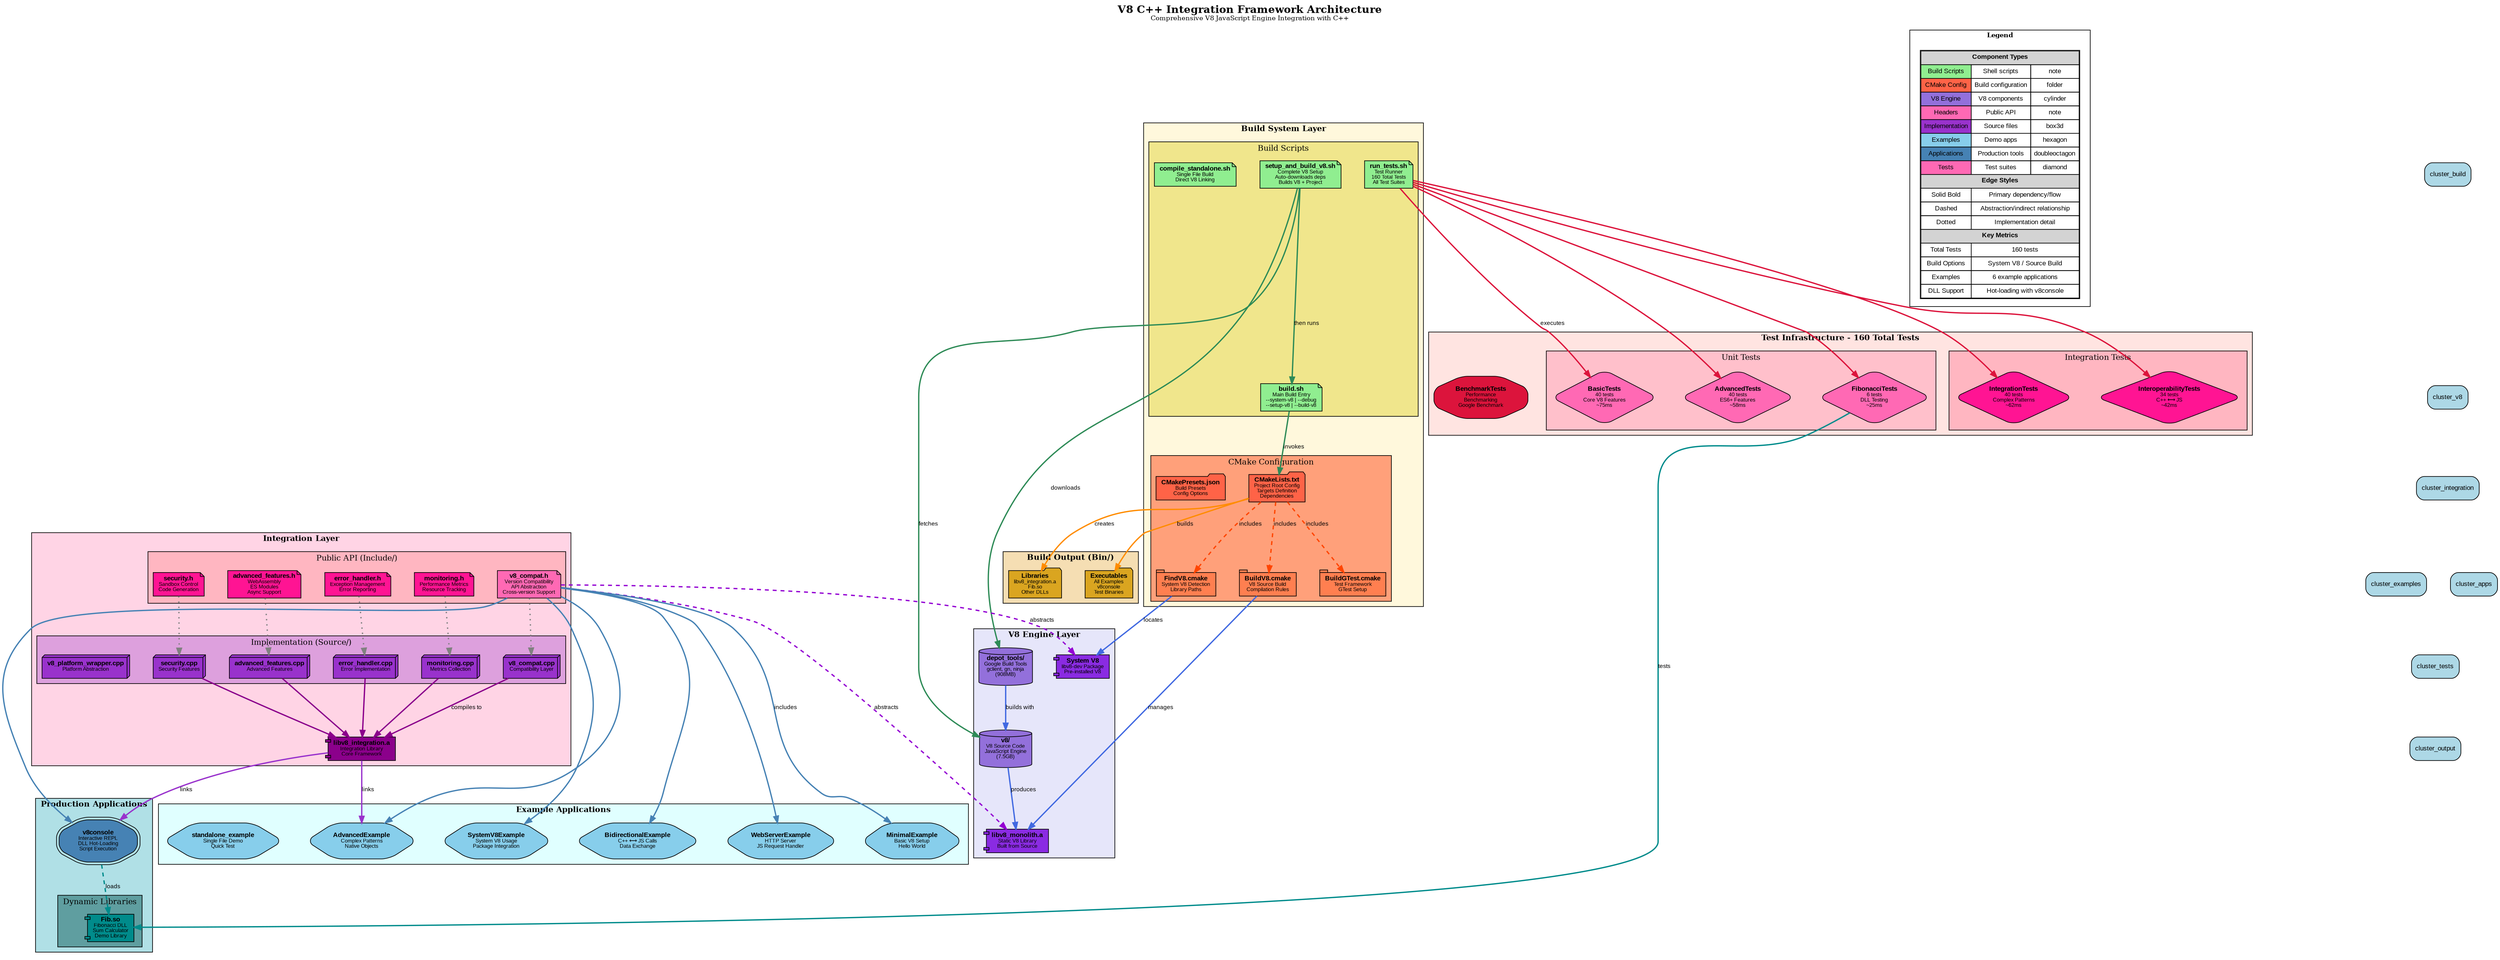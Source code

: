 digraph V8CppIntegrationArchitecture {
    // Graph settings
    rankdir=TB;
    node [shape=box, style="rounded,filled", fontname="Arial", fontsize=10];
    edge [fontname="Arial", fontsize=9];
    compound=true;
    nodesep=0.5;
    ranksep=0.8;
    
    // Color scheme
    node [fillcolor=lightblue];
    
    // Title
    labelloc="t";
    label=<<B>V8 C++ Integration Framework Architecture</B><BR/><FONT POINT-SIZE="10">Comprehensive V8 JavaScript Engine Integration with C++</FONT>>;
    fontsize=16;
    
    // ========== Build System Layer ==========
    subgraph cluster_build {
        label=<<B>Build System Layer</B>>;
        style=filled;
        fillcolor="#fff8dc";
        fontsize=12;
        
        subgraph cluster_scripts {
            label="Build Scripts";
            style=filled;
            fillcolor="#f0e68c";
            
            node [fillcolor="#90ee90", shape=note];
            "build.sh" [label=<<B>build.sh</B><BR/><FONT POINT-SIZE="8">Main Build Entry<BR/>--system-v8 | --debug<BR/>--setup-v8 | --build-v8</FONT>>];
            "setup_and_build_v8.sh" [label=<<B>setup_and_build_v8.sh</B><BR/><FONT POINT-SIZE="8">Complete V8 Setup<BR/>Auto-downloads deps<BR/>Builds V8 + Project</FONT>>];
            "run_tests.sh" [label=<<B>run_tests.sh</B><BR/><FONT POINT-SIZE="8">Test Runner<BR/>160 Total Tests<BR/>All Test Suites</FONT>>];
            "compile_standalone.sh" [label=<<B>compile_standalone.sh</B><BR/><FONT POINT-SIZE="8">Single File Build<BR/>Direct V8 Linking</FONT>>];
        }
        
        subgraph cluster_cmake {
            label="CMake Configuration";
            style=filled;
            fillcolor="#ffa07a";
            
            node [fillcolor="#ff6347", shape=folder];
            "CMakeLists.txt" [label=<<B>CMakeLists.txt</B><BR/><FONT POINT-SIZE="8">Project Root Config<BR/>Targets Definition<BR/>Dependencies</FONT>>];
            "CMakePresets.json" [label=<<B>CMakePresets.json</B><BR/><FONT POINT-SIZE="8">Build Presets<BR/>Config Options</FONT>>];
            
            node [fillcolor="#ff7f50", shape=tab];
            "FindV8.cmake" [label=<<B>FindV8.cmake</B><BR/><FONT POINT-SIZE="8">System V8 Detection<BR/>Library Paths</FONT>>];
            "BuildV8.cmake" [label=<<B>BuildV8.cmake</B><BR/><FONT POINT-SIZE="8">V8 Source Build<BR/>Compilation Rules</FONT>>];
            "BuildGTest.cmake" [label=<<B>BuildGTest.cmake</B><BR/><FONT POINT-SIZE="8">Test Framework<BR/>GTest Setup</FONT>>];
        }
    }
    
    // ========== V8 Engine Layer ==========
    subgraph cluster_v8 {
        label=<<B>V8 Engine Layer</B>>;
        style=filled;
        fillcolor="#e6e6fa";
        fontsize=12;
        
        node [fillcolor="#9370db", shape=cylinder];
        "depot_tools" [label=<<B>depot_tools/</B><BR/><FONT POINT-SIZE="8">Google Build Tools<BR/>gclient, gn, ninja<BR/>(908MB)</FONT>>];
        "v8_source" [label=<<B>v8/</B><BR/><FONT POINT-SIZE="8">V8 Source Code<BR/>JavaScript Engine<BR/>(7.5GB)</FONT>>];
        
        node [fillcolor="#8a2be2", shape=component];
        "libv8_monolith" [label=<<B>libv8_monolith.a</B><BR/><FONT POINT-SIZE="8">Static V8 Library<BR/>Built from Source</FONT>>];
        "system_v8" [label=<<B>System V8</B><BR/><FONT POINT-SIZE="8">libv8-dev Package<BR/>Pre-installed V8</FONT>>];
    }
    
    // ========== Integration Layer ==========
    subgraph cluster_integration {
        label=<<B>Integration Layer</B>>;
        style=filled;
        fillcolor="#ffd4e5";
        fontsize=12;
        
        subgraph cluster_headers {
            label="Public API (Include/)";
            style=filled;
            fillcolor="#ffb6c1";
            
            node [fillcolor="#ff69b4", shape=note];
            "v8_compat.h" [label=<<B>v8_compat.h</B><BR/><FONT POINT-SIZE="8">Version Compatibility<BR/>API Abstraction<BR/>Cross-version Support</FONT>>];
            
            node [fillcolor="#ff1493", shape=note];
            "error_handler.h" [label=<<B>error_handler.h</B><BR/><FONT POINT-SIZE="8">Exception Management<BR/>Error Reporting</FONT>>];
            "monitoring.h" [label=<<B>monitoring.h</B><BR/><FONT POINT-SIZE="8">Performance Metrics<BR/>Resource Tracking</FONT>>];
            "security.h" [label=<<B>security.h</B><BR/><FONT POINT-SIZE="8">Sandbox Control<BR/>Code Generation</FONT>>];
            "advanced_features.h" [label=<<B>advanced_features.h</B><BR/><FONT POINT-SIZE="8">WebAssembly<BR/>ES Modules<BR/>Async Support</FONT>>];
        }
        
        subgraph cluster_impl {
            label="Implementation (Source/)";
            style=filled;
            fillcolor="#dda0dd";
            
            node [fillcolor="#9932cc", shape=box3d];
            "v8_compat.cpp" [label=<<B>v8_compat.cpp</B><BR/><FONT POINT-SIZE="8">Compatibility Layer</FONT>>];
            "error_handler.cpp" [label=<<B>error_handler.cpp</B><BR/><FONT POINT-SIZE="8">Error Implementation</FONT>>];
            "monitoring.cpp" [label=<<B>monitoring.cpp</B><BR/><FONT POINT-SIZE="8">Metrics Collection</FONT>>];
            "security.cpp" [label=<<B>security.cpp</B><BR/><FONT POINT-SIZE="8">Security Features</FONT>>];
            "advanced_features.cpp" [label=<<B>advanced_features.cpp</B><BR/><FONT POINT-SIZE="8">Advanced Features</FONT>>];
            "v8_platform_wrapper.cpp" [label=<<B>v8_platform_wrapper.cpp</B><BR/><FONT POINT-SIZE="8">Platform Abstraction</FONT>>];
        }
        
        node [fillcolor="#8b008b", shape=component];
        "libv8_integration.a" [label=<<B>libv8_integration.a</B><BR/><FONT POINT-SIZE="8">Integration Library<BR/>Core Framework</FONT>>];
    }
    
    // ========== Examples Layer ==========
    subgraph cluster_examples {
        label=<<B>Example Applications</B>>;
        style=filled;
        fillcolor="#e0ffff";
        fontsize=12;
        
        node [fillcolor="#87ceeb", shape=hexagon];
        "MinimalExample" [label=<<B>MinimalExample</B><BR/><FONT POINT-SIZE="8">Basic V8 Setup<BR/>Hello World</FONT>>];
        "SystemV8Example" [label=<<B>SystemV8Example</B><BR/><FONT POINT-SIZE="8">System V8 Usage<BR/>Package Integration</FONT>>];
        "BidirectionalExample" [label=<<B>BidirectionalExample</B><BR/><FONT POINT-SIZE="8">C++ ⟷ JS Calls<BR/>Data Exchange</FONT>>];
        "AdvancedExample" [label=<<B>AdvancedExample</B><BR/><FONT POINT-SIZE="8">Complex Patterns<BR/>Native Objects</FONT>>];
        "WebServerExample" [label=<<B>WebServerExample</B><BR/><FONT POINT-SIZE="8">HTTP Server<BR/>JS Request Handler</FONT>>];
        "standalone_example" [label=<<B>standalone_example</B><BR/><FONT POINT-SIZE="8">Single File Demo<BR/>Quick Test</FONT>>];
    }
    
    // ========== Applications Layer ==========
    subgraph cluster_apps {
        label=<<B>Production Applications</B>>;
        style=filled;
        fillcolor="#b0e0e6";
        fontsize=12;
        
        node [fillcolor="#4682b4", shape=doubleoctagon];
        "v8console" [label=<<B>v8console</B><BR/><FONT POINT-SIZE="8">Interactive REPL<BR/>DLL Hot-Loading<BR/>Script Execution</FONT>>];
        
        subgraph cluster_dlls {
            label="Dynamic Libraries";
            style=filled;
            fillcolor="#5f9ea0";
            
            node [fillcolor="#008b8b", shape=component];
            "Fib.so" [label=<<B>Fib.so</B><BR/><FONT POINT-SIZE="8">Fibonacci DLL<BR/>Sum Calculator<BR/>Demo Library</FONT>>];
        }
    }
    
    // ========== Test Layer ==========
    subgraph cluster_tests {
        label=<<B>Test Infrastructure - 160 Total Tests</B>>;
        style=filled;
        fillcolor="#ffe4e1";
        fontsize=12;
        
        subgraph cluster_unit {
            label="Unit Tests";
            style=filled;
            fillcolor="#ffc0cb";
            
            node [fillcolor="#ff69b4", shape=diamond];
            "BasicTests" [label=<<B>BasicTests</B><BR/><FONT POINT-SIZE="8">40 tests<BR/>Core V8 Features<BR/>~75ms</FONT>>];
            "AdvancedTests" [label=<<B>AdvancedTests</B><BR/><FONT POINT-SIZE="8">40 tests<BR/>ES6+ Features<BR/>~58ms</FONT>>];
            "FibonacciTests" [label=<<B>FibonacciTests</B><BR/><FONT POINT-SIZE="8">6 tests<BR/>DLL Testing<BR/>~25ms</FONT>>];
        }
        
        subgraph cluster_integration_tests {
            label="Integration Tests";
            style=filled;
            fillcolor="#ffb6c1";
            
            node [fillcolor="#ff1493", shape=diamond];
            "IntegrationTests" [label=<<B>IntegrationTests</B><BR/><FONT POINT-SIZE="8">40 tests<BR/>Complex Patterns<BR/>~62ms</FONT>>];
            "InteroperabilityTests" [label=<<B>InteroperabilityTests</B><BR/><FONT POINT-SIZE="8">34 tests<BR/>C++ ⟷ JS<BR/>~42ms</FONT>>];
        }
        
        node [fillcolor="#dc143c", shape=octagon];
        "BenchmarkTests" [label=<<B>BenchmarkTests</B><BR/><FONT POINT-SIZE="8">Performance<BR/>Benchmarking<BR/>Google Benchmark</FONT>>];
    }
    
    // ========== Output Layer ==========
    subgraph cluster_output {
        label=<<B>Build Output (Bin/)</B>>;
        style=filled;
        fillcolor="#f5deb3";
        fontsize=12;
        
        node [fillcolor="#daa520", shape=folder];
        "executables" [label=<<B>Executables</B><BR/><FONT POINT-SIZE="8">All Examples<BR/>v8console<BR/>Test Binaries</FONT>>];
        "libraries" [label=<<B>Libraries</B><BR/><FONT POINT-SIZE="8">libv8_integration.a<BR/>Fib.so<BR/>Other DLLs</FONT>>];
    }
    
    // ========== Connections ==========
    
    // Build flow
    edge [color="#2e8b57", style=bold, penwidth=2];
    "build.sh" -> "CMakeLists.txt" [label="invokes"];
    "setup_and_build_v8.sh" -> "depot_tools" [label="downloads"];
    "setup_and_build_v8.sh" -> "v8_source" [label="fetches"];
    "setup_and_build_v8.sh" -> "build.sh" [label="then runs"];
    
    // V8 building
    edge [color="#4169e1", style=bold];
    "depot_tools" -> "v8_source" [label="builds with"];
    "v8_source" -> "libv8_monolith" [label="produces"];
    "BuildV8.cmake" -> "libv8_monolith" [label="manages"];
    "FindV8.cmake" -> "system_v8" [label="locates"];
    
    // CMake flow
    edge [color="#ff4500", style=dashed];
    "CMakeLists.txt" -> "BuildV8.cmake" [label="includes"];
    "CMakeLists.txt" -> "FindV8.cmake" [label="includes"];
    "CMakeLists.txt" -> "BuildGTest.cmake" [label="includes"];
    
    // Compatibility layer
    edge [color="#9400d3", style=bold, penwidth=2];
    "v8_compat.h" -> "libv8_monolith" [label="abstracts", style=dashed];
    "v8_compat.h" -> "system_v8" [label="abstracts", style=dashed];
    
    // Implementation connections
    edge [color="#808080", style=dotted];
    "v8_compat.h" -> "v8_compat.cpp";
    "error_handler.h" -> "error_handler.cpp";
    "monitoring.h" -> "monitoring.cpp";
    "security.h" -> "security.cpp";
    "advanced_features.h" -> "advanced_features.cpp";
    
    // Library building
    edge [color="#8b008b", style=bold];
    "v8_compat.cpp" -> "libv8_integration.a" [label="compiles to"];
    "error_handler.cpp" -> "libv8_integration.a";
    "monitoring.cpp" -> "libv8_integration.a";
    "security.cpp" -> "libv8_integration.a";
    "advanced_features.cpp" -> "libv8_integration.a";
    
    // Example dependencies
    edge [color="#4682b4", penwidth=2];
    "v8_compat.h" -> "MinimalExample" [label="includes"];
    "v8_compat.h" -> "SystemV8Example";
    "v8_compat.h" -> "BidirectionalExample";
    "v8_compat.h" -> "AdvancedExample";
    "v8_compat.h" -> "WebServerExample";
    "v8_compat.h" -> "v8console";
    
    // DLL connections
    edge [color="#008b8b", style=bold];
    "v8console" -> "Fib.so" [label="loads", style=dashed];
    "FibonacciTests" -> "Fib.so" [label="tests"];
    
    // Test connections
    edge [color="#dc143c"];
    "run_tests.sh" -> "BasicTests" [label="executes"];
    "run_tests.sh" -> "AdvancedTests";
    "run_tests.sh" -> "IntegrationTests";
    "run_tests.sh" -> "InteroperabilityTests";
    "run_tests.sh" -> "FibonacciTests";
    
    // Output connections
    edge [color="#ff8c00", style=bold, penwidth=2];
    "CMakeLists.txt" -> "executables" [label="builds"];
    "CMakeLists.txt" -> "libraries" [label="creates"];
    
    // Integration library usage
    edge [color="#9932cc"];
    "libv8_integration.a" -> "AdvancedExample" [label="links"];
    "libv8_integration.a" -> "v8console" [label="links"];
    
    // ========== Legend ==========
    subgraph cluster_legend {
        label=<<B>Legend</B>>;
        style=filled;
        fillcolor=white;
        fontsize=10;
        rank=sink;
        
        node [shape=plaintext, fillcolor=white];
        legend [label=<
            <TABLE BORDER="1" CELLBORDER="1" CELLSPACING="0" CELLPADDING="4">
            <TR><TD COLSPAN="3" BGCOLOR="lightgray"><B>Component Types</B></TD></TR>
            <TR><TD BGCOLOR="#90ee90">Build Scripts</TD><TD>Shell scripts</TD><TD SHAPE="note">note</TD></TR>
            <TR><TD BGCOLOR="#ff6347">CMake Config</TD><TD>Build configuration</TD><TD SHAPE="folder">folder</TD></TR>
            <TR><TD BGCOLOR="#9370db">V8 Engine</TD><TD>V8 components</TD><TD SHAPE="cylinder">cylinder</TD></TR>
            <TR><TD BGCOLOR="#ff69b4">Headers</TD><TD>Public API</TD><TD SHAPE="note">note</TD></TR>
            <TR><TD BGCOLOR="#9932cc">Implementation</TD><TD>Source files</TD><TD SHAPE="box3d">box3d</TD></TR>
            <TR><TD BGCOLOR="#87ceeb">Examples</TD><TD>Demo apps</TD><TD SHAPE="hexagon">hexagon</TD></TR>
            <TR><TD BGCOLOR="#4682b4">Applications</TD><TD>Production tools</TD><TD SHAPE="doubleoctagon">doubleoctagon</TD></TR>
            <TR><TD BGCOLOR="#ff69b4">Tests</TD><TD>Test suites</TD><TD SHAPE="diamond">diamond</TD></TR>
            <TR><TD COLSPAN="3" BGCOLOR="lightgray"><B>Edge Styles</B></TD></TR>
            <TR><TD>Solid Bold</TD><TD COLSPAN="2">Primary dependency/flow</TD></TR>
            <TR><TD>Dashed</TD><TD COLSPAN="2">Abstraction/indirect relationship</TD></TR>
            <TR><TD>Dotted</TD><TD COLSPAN="2">Implementation detail</TD></TR>
            <TR><TD COLSPAN="3" BGCOLOR="lightgray"><B>Key Metrics</B></TD></TR>
            <TR><TD>Total Tests</TD><TD COLSPAN="2">160 tests</TD></TR>
            <TR><TD>Build Options</TD><TD COLSPAN="2">System V8 / Source Build</TD></TR>
            <TR><TD>Examples</TD><TD COLSPAN="2">6 example applications</TD></TR>
            <TR><TD>DLL Support</TD><TD COLSPAN="2">Hot-loading with v8console</TD></TR>
            </TABLE>
        >];
    }
    
    // Invisible edges to control layout
    edge [style=invis];
    cluster_build -> cluster_v8;
    cluster_v8 -> cluster_integration;
    cluster_integration -> cluster_examples;
    cluster_integration -> cluster_apps;
    cluster_examples -> cluster_tests;
    cluster_apps -> cluster_tests;
    cluster_tests -> cluster_output;
}